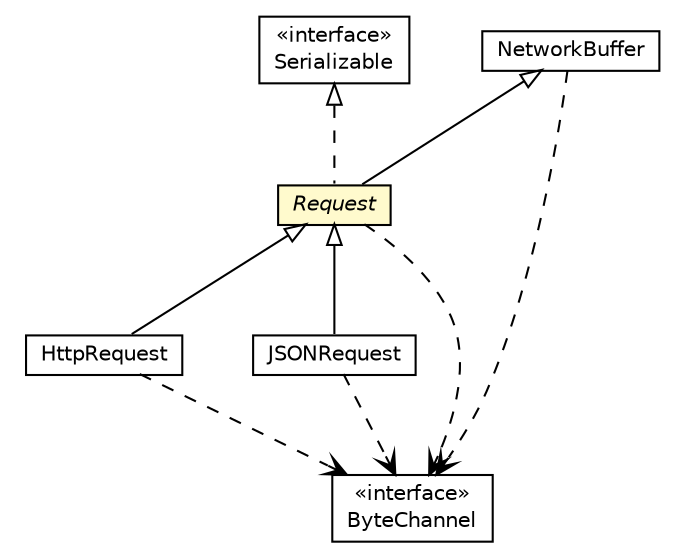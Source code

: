 #!/usr/local/bin/dot
#
# Class diagram 
# Generated by UMLGraph version R5_6-24-gf6e263 (http://www.umlgraph.org/)
#

digraph G {
	edge [fontname="Helvetica",fontsize=10,labelfontname="Helvetica",labelfontsize=10];
	node [fontname="Helvetica",fontsize=10,shape=plaintext];
	nodesep=0.25;
	ranksep=0.5;
	// babble.net.Request
	c1285 [label=<<table title="babble.net.Request" border="0" cellborder="1" cellspacing="0" cellpadding="2" port="p" bgcolor="lemonChiffon" href="./Request.html">
		<tr><td><table border="0" cellspacing="0" cellpadding="1">
<tr><td align="center" balign="center"><font face="Helvetica-Oblique"> Request </font></td></tr>
		</table></td></tr>
		</table>>, URL="./Request.html", fontname="Helvetica", fontcolor="black", fontsize=10.0];
	// babble.net.NetworkBuffer
	c1289 [label=<<table title="babble.net.NetworkBuffer" border="0" cellborder="1" cellspacing="0" cellpadding="2" port="p" href="./NetworkBuffer.html">
		<tr><td><table border="0" cellspacing="0" cellpadding="1">
<tr><td align="center" balign="center"> NetworkBuffer </td></tr>
		</table></td></tr>
		</table>>, URL="./NetworkBuffer.html", fontname="Helvetica", fontcolor="black", fontsize=10.0];
	// babble.net.http.HttpRequest
	c1295 [label=<<table title="babble.net.http.HttpRequest" border="0" cellborder="1" cellspacing="0" cellpadding="2" port="p" href="./http/HttpRequest.html">
		<tr><td><table border="0" cellspacing="0" cellpadding="1">
<tr><td align="center" balign="center"> HttpRequest </td></tr>
		</table></td></tr>
		</table>>, URL="./http/HttpRequest.html", fontname="Helvetica", fontcolor="black", fontsize=10.0];
	// babble.net.json.JSONRequest
	c1307 [label=<<table title="babble.net.json.JSONRequest" border="0" cellborder="1" cellspacing="0" cellpadding="2" port="p" href="./json/JSONRequest.html">
		<tr><td><table border="0" cellspacing="0" cellpadding="1">
<tr><td align="center" balign="center"> JSONRequest </td></tr>
		</table></td></tr>
		</table>>, URL="./json/JSONRequest.html", fontname="Helvetica", fontcolor="black", fontsize=10.0];
	//babble.net.Request extends babble.net.NetworkBuffer
	c1289:p -> c1285:p [dir=back,arrowtail=empty];
	//babble.net.Request implements java.io.Serializable
	c1313:p -> c1285:p [dir=back,arrowtail=empty,style=dashed];
	//babble.net.http.HttpRequest extends babble.net.Request
	c1285:p -> c1295:p [dir=back,arrowtail=empty];
	//babble.net.json.JSONRequest extends babble.net.Request
	c1285:p -> c1307:p [dir=back,arrowtail=empty];
	// babble.net.Request DEPEND java.nio.channels.ByteChannel
	c1285:p -> c1314:p [taillabel="", label="", headlabel="", fontname="Helvetica", fontcolor="black", fontsize=10.0, color="black", arrowhead=open, style=dashed];
	// babble.net.NetworkBuffer DEPEND java.nio.channels.ByteChannel
	c1289:p -> c1314:p [taillabel="", label="", headlabel="", fontname="Helvetica", fontcolor="black", fontsize=10.0, color="black", arrowhead=open, style=dashed];
	// babble.net.http.HttpRequest DEPEND java.nio.channels.ByteChannel
	c1295:p -> c1314:p [taillabel="", label="", headlabel="", fontname="Helvetica", fontcolor="black", fontsize=10.0, color="black", arrowhead=open, style=dashed];
	// babble.net.json.JSONRequest DEPEND java.nio.channels.ByteChannel
	c1307:p -> c1314:p [taillabel="", label="", headlabel="", fontname="Helvetica", fontcolor="black", fontsize=10.0, color="black", arrowhead=open, style=dashed];
	// java.nio.channels.ByteChannel
	c1314 [label=<<table title="java.nio.channels.ByteChannel" border="0" cellborder="1" cellspacing="0" cellpadding="2" port="p" href="http://java.sun.com/j2se/1.4.2/docs/api/java/nio/channels/ByteChannel.html">
		<tr><td><table border="0" cellspacing="0" cellpadding="1">
<tr><td align="center" balign="center"> &#171;interface&#187; </td></tr>
<tr><td align="center" balign="center"> ByteChannel </td></tr>
		</table></td></tr>
		</table>>, URL="http://java.sun.com/j2se/1.4.2/docs/api/java/nio/channels/ByteChannel.html", fontname="Helvetica", fontcolor="black", fontsize=10.0];
	// java.io.Serializable
	c1313 [label=<<table title="java.io.Serializable" border="0" cellborder="1" cellspacing="0" cellpadding="2" port="p" href="http://java.sun.com/j2se/1.4.2/docs/api/java/io/Serializable.html">
		<tr><td><table border="0" cellspacing="0" cellpadding="1">
<tr><td align="center" balign="center"> &#171;interface&#187; </td></tr>
<tr><td align="center" balign="center"> Serializable </td></tr>
		</table></td></tr>
		</table>>, URL="http://java.sun.com/j2se/1.4.2/docs/api/java/io/Serializable.html", fontname="Helvetica", fontcolor="black", fontsize=10.0];
}

